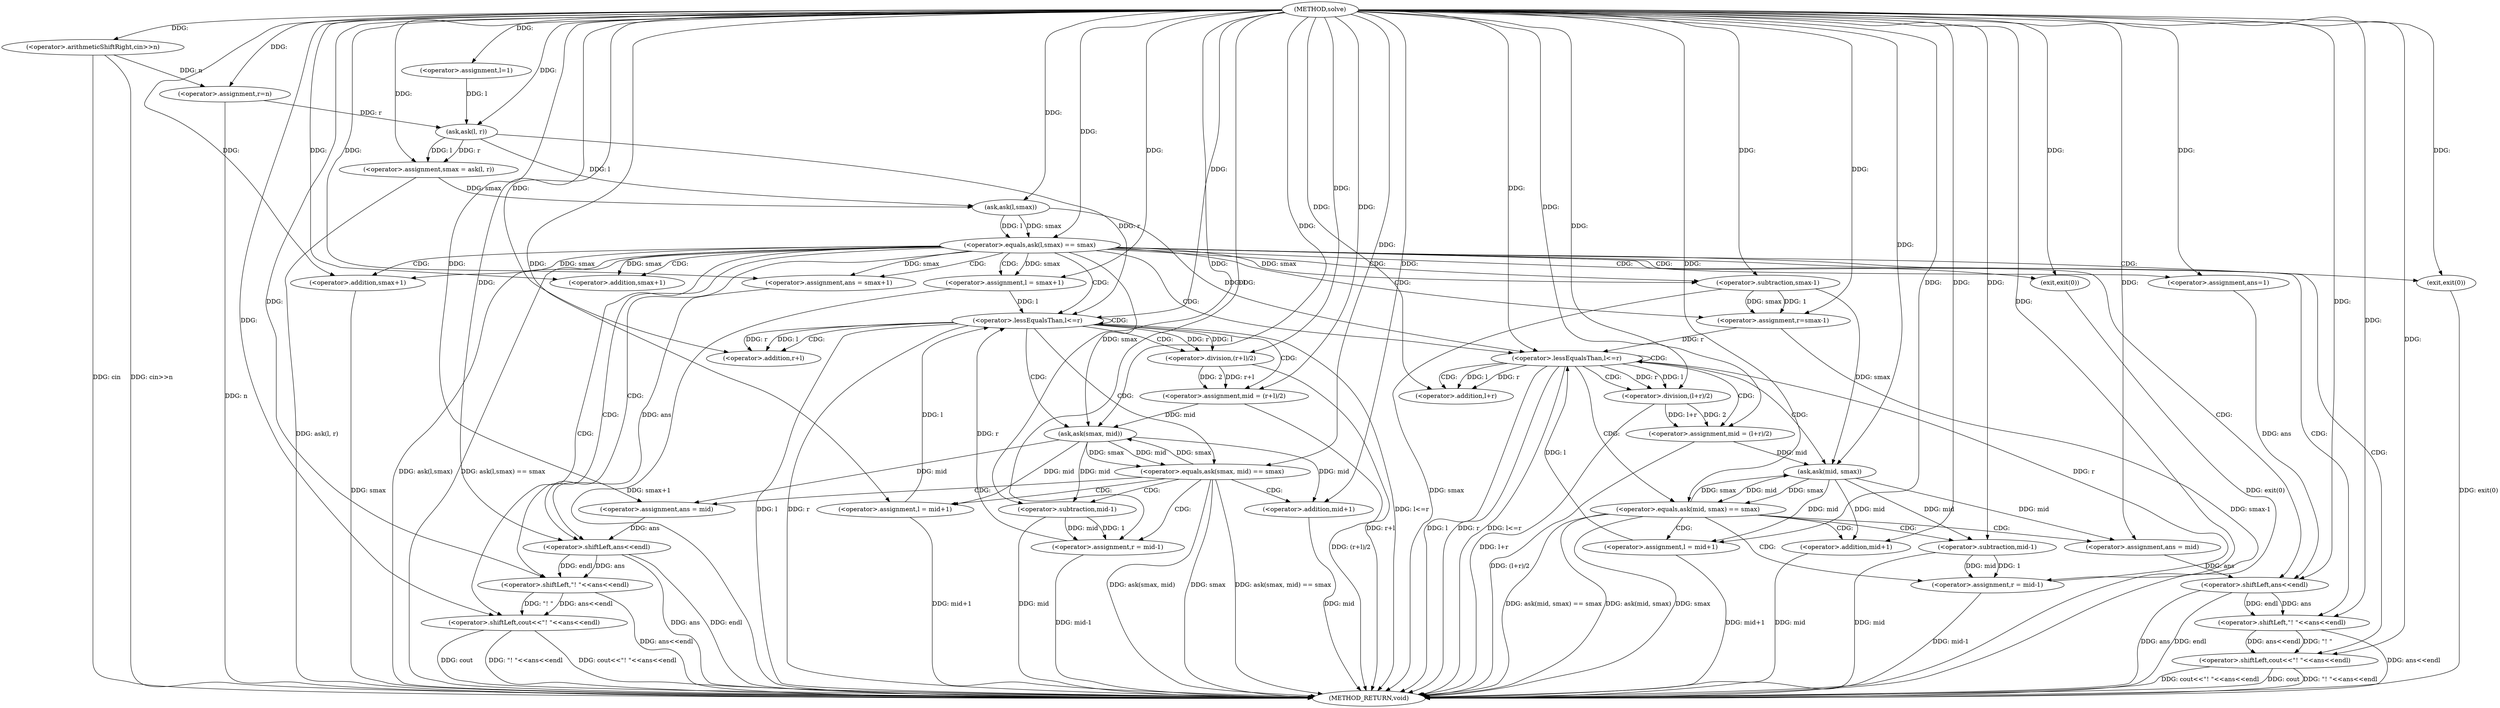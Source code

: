 digraph "solve" {  
"1000144" [label = "(METHOD,solve)" ]
"1000281" [label = "(METHOD_RETURN,void)" ]
"1000147" [label = "(<operator>.arithmeticShiftRight,cin>>n)" ]
"1000151" [label = "(<operator>.assignment,l=1)" ]
"1000155" [label = "(<operator>.assignment,r=n)" ]
"1000159" [label = "(<operator>.assignment,smax = ask(l, r))" ]
"1000165" [label = "(<operator>.equals,ask(l,smax) == smax)" ]
"1000161" [label = "(ask,ask(l, r))" ]
"1000172" [label = "(<operator>.assignment,ans=1)" ]
"1000175" [label = "(<operator>.assignment,r=smax-1)" ]
"1000215" [label = "(<operator>.shiftLeft,cout<<\"! \"<<ans<<endl)" ]
"1000222" [label = "(exit,exit(0))" ]
"1000166" [label = "(ask,ask(l,smax))" ]
"1000181" [label = "(<operator>.lessEqualsThan,l<=r)" ]
"1000227" [label = "(<operator>.assignment,ans = smax+1)" ]
"1000232" [label = "(<operator>.assignment,l = smax+1)" ]
"1000272" [label = "(<operator>.shiftLeft,cout<<\"! \"<<ans<<endl)" ]
"1000279" [label = "(exit,exit(0))" ]
"1000177" [label = "(<operator>.subtraction,smax-1)" ]
"1000186" [label = "(<operator>.assignment,mid = (l+r)/2)" ]
"1000217" [label = "(<operator>.shiftLeft,\"! \"<<ans<<endl)" ]
"1000238" [label = "(<operator>.lessEqualsThan,l<=r)" ]
"1000194" [label = "(<operator>.equals,ask(mid, smax) == smax)" ]
"1000219" [label = "(<operator>.shiftLeft,ans<<endl)" ]
"1000229" [label = "(<operator>.addition,smax+1)" ]
"1000234" [label = "(<operator>.addition,smax+1)" ]
"1000243" [label = "(<operator>.assignment,mid = (r+l)/2)" ]
"1000274" [label = "(<operator>.shiftLeft,\"! \"<<ans<<endl)" ]
"1000188" [label = "(<operator>.division,(l+r)/2)" ]
"1000200" [label = "(<operator>.assignment,ans = mid)" ]
"1000203" [label = "(<operator>.assignment,l = mid+1)" ]
"1000251" [label = "(<operator>.equals,ask(smax, mid) == smax)" ]
"1000276" [label = "(<operator>.shiftLeft,ans<<endl)" ]
"1000189" [label = "(<operator>.addition,l+r)" ]
"1000195" [label = "(ask,ask(mid, smax))" ]
"1000210" [label = "(<operator>.assignment,r = mid-1)" ]
"1000245" [label = "(<operator>.division,(r+l)/2)" ]
"1000257" [label = "(<operator>.assignment,ans = mid)" ]
"1000260" [label = "(<operator>.assignment,r = mid-1)" ]
"1000205" [label = "(<operator>.addition,mid+1)" ]
"1000246" [label = "(<operator>.addition,r+l)" ]
"1000252" [label = "(ask,ask(smax, mid))" ]
"1000267" [label = "(<operator>.assignment,l = mid+1)" ]
"1000212" [label = "(<operator>.subtraction,mid-1)" ]
"1000262" [label = "(<operator>.subtraction,mid-1)" ]
"1000269" [label = "(<operator>.addition,mid+1)" ]
  "1000147" -> "1000281"  [ label = "DDG: cin>>n"] 
  "1000155" -> "1000281"  [ label = "DDG: n"] 
  "1000159" -> "1000281"  [ label = "DDG: ask(l, r)"] 
  "1000165" -> "1000281"  [ label = "DDG: ask(l,smax)"] 
  "1000165" -> "1000281"  [ label = "DDG: ask(l,smax) == smax"] 
  "1000234" -> "1000281"  [ label = "DDG: smax"] 
  "1000232" -> "1000281"  [ label = "DDG: smax+1"] 
  "1000238" -> "1000281"  [ label = "DDG: l"] 
  "1000238" -> "1000281"  [ label = "DDG: r"] 
  "1000238" -> "1000281"  [ label = "DDG: l<=r"] 
  "1000272" -> "1000281"  [ label = "DDG: cout"] 
  "1000276" -> "1000281"  [ label = "DDG: ans"] 
  "1000276" -> "1000281"  [ label = "DDG: endl"] 
  "1000274" -> "1000281"  [ label = "DDG: ans<<endl"] 
  "1000272" -> "1000281"  [ label = "DDG: \"! \"<<ans<<endl"] 
  "1000272" -> "1000281"  [ label = "DDG: cout<<\"! \"<<ans<<endl"] 
  "1000279" -> "1000281"  [ label = "DDG: exit(0)"] 
  "1000245" -> "1000281"  [ label = "DDG: r+l"] 
  "1000243" -> "1000281"  [ label = "DDG: (r+l)/2"] 
  "1000251" -> "1000281"  [ label = "DDG: ask(smax, mid)"] 
  "1000251" -> "1000281"  [ label = "DDG: smax"] 
  "1000251" -> "1000281"  [ label = "DDG: ask(smax, mid) == smax"] 
  "1000269" -> "1000281"  [ label = "DDG: mid"] 
  "1000267" -> "1000281"  [ label = "DDG: mid+1"] 
  "1000262" -> "1000281"  [ label = "DDG: mid"] 
  "1000260" -> "1000281"  [ label = "DDG: mid-1"] 
  "1000177" -> "1000281"  [ label = "DDG: smax"] 
  "1000175" -> "1000281"  [ label = "DDG: smax-1"] 
  "1000181" -> "1000281"  [ label = "DDG: l"] 
  "1000181" -> "1000281"  [ label = "DDG: r"] 
  "1000181" -> "1000281"  [ label = "DDG: l<=r"] 
  "1000215" -> "1000281"  [ label = "DDG: cout"] 
  "1000219" -> "1000281"  [ label = "DDG: ans"] 
  "1000219" -> "1000281"  [ label = "DDG: endl"] 
  "1000217" -> "1000281"  [ label = "DDG: ans<<endl"] 
  "1000215" -> "1000281"  [ label = "DDG: \"! \"<<ans<<endl"] 
  "1000215" -> "1000281"  [ label = "DDG: cout<<\"! \"<<ans<<endl"] 
  "1000222" -> "1000281"  [ label = "DDG: exit(0)"] 
  "1000188" -> "1000281"  [ label = "DDG: l+r"] 
  "1000186" -> "1000281"  [ label = "DDG: (l+r)/2"] 
  "1000194" -> "1000281"  [ label = "DDG: ask(mid, smax)"] 
  "1000194" -> "1000281"  [ label = "DDG: smax"] 
  "1000194" -> "1000281"  [ label = "DDG: ask(mid, smax) == smax"] 
  "1000212" -> "1000281"  [ label = "DDG: mid"] 
  "1000210" -> "1000281"  [ label = "DDG: mid-1"] 
  "1000205" -> "1000281"  [ label = "DDG: mid"] 
  "1000203" -> "1000281"  [ label = "DDG: mid+1"] 
  "1000147" -> "1000281"  [ label = "DDG: cin"] 
  "1000144" -> "1000151"  [ label = "DDG: "] 
  "1000147" -> "1000155"  [ label = "DDG: n"] 
  "1000144" -> "1000155"  [ label = "DDG: "] 
  "1000161" -> "1000159"  [ label = "DDG: r"] 
  "1000161" -> "1000159"  [ label = "DDG: l"] 
  "1000144" -> "1000147"  [ label = "DDG: "] 
  "1000144" -> "1000159"  [ label = "DDG: "] 
  "1000151" -> "1000161"  [ label = "DDG: l"] 
  "1000144" -> "1000161"  [ label = "DDG: "] 
  "1000155" -> "1000161"  [ label = "DDG: r"] 
  "1000166" -> "1000165"  [ label = "DDG: smax"] 
  "1000166" -> "1000165"  [ label = "DDG: l"] 
  "1000144" -> "1000165"  [ label = "DDG: "] 
  "1000144" -> "1000172"  [ label = "DDG: "] 
  "1000177" -> "1000175"  [ label = "DDG: 1"] 
  "1000177" -> "1000175"  [ label = "DDG: smax"] 
  "1000161" -> "1000166"  [ label = "DDG: l"] 
  "1000144" -> "1000166"  [ label = "DDG: "] 
  "1000159" -> "1000166"  [ label = "DDG: smax"] 
  "1000144" -> "1000175"  [ label = "DDG: "] 
  "1000144" -> "1000215"  [ label = "DDG: "] 
  "1000217" -> "1000215"  [ label = "DDG: \"! \""] 
  "1000217" -> "1000215"  [ label = "DDG: ans<<endl"] 
  "1000144" -> "1000222"  [ label = "DDG: "] 
  "1000144" -> "1000227"  [ label = "DDG: "] 
  "1000165" -> "1000227"  [ label = "DDG: smax"] 
  "1000144" -> "1000232"  [ label = "DDG: "] 
  "1000165" -> "1000232"  [ label = "DDG: smax"] 
  "1000165" -> "1000177"  [ label = "DDG: smax"] 
  "1000144" -> "1000177"  [ label = "DDG: "] 
  "1000166" -> "1000181"  [ label = "DDG: l"] 
  "1000203" -> "1000181"  [ label = "DDG: l"] 
  "1000144" -> "1000181"  [ label = "DDG: "] 
  "1000175" -> "1000181"  [ label = "DDG: r"] 
  "1000210" -> "1000181"  [ label = "DDG: r"] 
  "1000188" -> "1000186"  [ label = "DDG: 2"] 
  "1000188" -> "1000186"  [ label = "DDG: l+r"] 
  "1000144" -> "1000217"  [ label = "DDG: "] 
  "1000219" -> "1000217"  [ label = "DDG: ans"] 
  "1000219" -> "1000217"  [ label = "DDG: endl"] 
  "1000144" -> "1000272"  [ label = "DDG: "] 
  "1000274" -> "1000272"  [ label = "DDG: ans<<endl"] 
  "1000274" -> "1000272"  [ label = "DDG: \"! \""] 
  "1000144" -> "1000279"  [ label = "DDG: "] 
  "1000144" -> "1000186"  [ label = "DDG: "] 
  "1000172" -> "1000219"  [ label = "DDG: ans"] 
  "1000200" -> "1000219"  [ label = "DDG: ans"] 
  "1000144" -> "1000219"  [ label = "DDG: "] 
  "1000165" -> "1000229"  [ label = "DDG: smax"] 
  "1000144" -> "1000229"  [ label = "DDG: "] 
  "1000144" -> "1000234"  [ label = "DDG: "] 
  "1000165" -> "1000234"  [ label = "DDG: smax"] 
  "1000232" -> "1000238"  [ label = "DDG: l"] 
  "1000267" -> "1000238"  [ label = "DDG: l"] 
  "1000144" -> "1000238"  [ label = "DDG: "] 
  "1000161" -> "1000238"  [ label = "DDG: r"] 
  "1000260" -> "1000238"  [ label = "DDG: r"] 
  "1000245" -> "1000243"  [ label = "DDG: r+l"] 
  "1000245" -> "1000243"  [ label = "DDG: 2"] 
  "1000144" -> "1000274"  [ label = "DDG: "] 
  "1000276" -> "1000274"  [ label = "DDG: endl"] 
  "1000276" -> "1000274"  [ label = "DDG: ans"] 
  "1000181" -> "1000188"  [ label = "DDG: r"] 
  "1000144" -> "1000188"  [ label = "DDG: "] 
  "1000181" -> "1000188"  [ label = "DDG: l"] 
  "1000195" -> "1000194"  [ label = "DDG: smax"] 
  "1000195" -> "1000194"  [ label = "DDG: mid"] 
  "1000144" -> "1000194"  [ label = "DDG: "] 
  "1000195" -> "1000200"  [ label = "DDG: mid"] 
  "1000144" -> "1000200"  [ label = "DDG: "] 
  "1000144" -> "1000203"  [ label = "DDG: "] 
  "1000195" -> "1000203"  [ label = "DDG: mid"] 
  "1000144" -> "1000243"  [ label = "DDG: "] 
  "1000227" -> "1000276"  [ label = "DDG: ans"] 
  "1000257" -> "1000276"  [ label = "DDG: ans"] 
  "1000144" -> "1000276"  [ label = "DDG: "] 
  "1000181" -> "1000189"  [ label = "DDG: l"] 
  "1000144" -> "1000189"  [ label = "DDG: "] 
  "1000181" -> "1000189"  [ label = "DDG: r"] 
  "1000186" -> "1000195"  [ label = "DDG: mid"] 
  "1000144" -> "1000195"  [ label = "DDG: "] 
  "1000177" -> "1000195"  [ label = "DDG: smax"] 
  "1000194" -> "1000195"  [ label = "DDG: smax"] 
  "1000212" -> "1000210"  [ label = "DDG: 1"] 
  "1000212" -> "1000210"  [ label = "DDG: mid"] 
  "1000238" -> "1000245"  [ label = "DDG: r"] 
  "1000144" -> "1000245"  [ label = "DDG: "] 
  "1000238" -> "1000245"  [ label = "DDG: l"] 
  "1000252" -> "1000251"  [ label = "DDG: mid"] 
  "1000252" -> "1000251"  [ label = "DDG: smax"] 
  "1000144" -> "1000251"  [ label = "DDG: "] 
  "1000252" -> "1000257"  [ label = "DDG: mid"] 
  "1000144" -> "1000257"  [ label = "DDG: "] 
  "1000262" -> "1000260"  [ label = "DDG: mid"] 
  "1000262" -> "1000260"  [ label = "DDG: 1"] 
  "1000144" -> "1000205"  [ label = "DDG: "] 
  "1000195" -> "1000205"  [ label = "DDG: mid"] 
  "1000144" -> "1000210"  [ label = "DDG: "] 
  "1000238" -> "1000246"  [ label = "DDG: r"] 
  "1000144" -> "1000246"  [ label = "DDG: "] 
  "1000238" -> "1000246"  [ label = "DDG: l"] 
  "1000251" -> "1000252"  [ label = "DDG: smax"] 
  "1000144" -> "1000252"  [ label = "DDG: "] 
  "1000165" -> "1000252"  [ label = "DDG: smax"] 
  "1000243" -> "1000252"  [ label = "DDG: mid"] 
  "1000144" -> "1000260"  [ label = "DDG: "] 
  "1000144" -> "1000267"  [ label = "DDG: "] 
  "1000252" -> "1000267"  [ label = "DDG: mid"] 
  "1000195" -> "1000212"  [ label = "DDG: mid"] 
  "1000144" -> "1000212"  [ label = "DDG: "] 
  "1000144" -> "1000262"  [ label = "DDG: "] 
  "1000252" -> "1000262"  [ label = "DDG: mid"] 
  "1000252" -> "1000269"  [ label = "DDG: mid"] 
  "1000144" -> "1000269"  [ label = "DDG: "] 
  "1000165" -> "1000238"  [ label = "CDG: "] 
  "1000165" -> "1000276"  [ label = "CDG: "] 
  "1000165" -> "1000227"  [ label = "CDG: "] 
  "1000165" -> "1000229"  [ label = "CDG: "] 
  "1000165" -> "1000274"  [ label = "CDG: "] 
  "1000165" -> "1000172"  [ label = "CDG: "] 
  "1000165" -> "1000219"  [ label = "CDG: "] 
  "1000165" -> "1000215"  [ label = "CDG: "] 
  "1000165" -> "1000234"  [ label = "CDG: "] 
  "1000165" -> "1000272"  [ label = "CDG: "] 
  "1000165" -> "1000222"  [ label = "CDG: "] 
  "1000165" -> "1000175"  [ label = "CDG: "] 
  "1000165" -> "1000217"  [ label = "CDG: "] 
  "1000165" -> "1000177"  [ label = "CDG: "] 
  "1000165" -> "1000279"  [ label = "CDG: "] 
  "1000165" -> "1000232"  [ label = "CDG: "] 
  "1000165" -> "1000181"  [ label = "CDG: "] 
  "1000181" -> "1000195"  [ label = "CDG: "] 
  "1000181" -> "1000186"  [ label = "CDG: "] 
  "1000181" -> "1000189"  [ label = "CDG: "] 
  "1000181" -> "1000188"  [ label = "CDG: "] 
  "1000181" -> "1000194"  [ label = "CDG: "] 
  "1000181" -> "1000181"  [ label = "CDG: "] 
  "1000238" -> "1000246"  [ label = "CDG: "] 
  "1000238" -> "1000238"  [ label = "CDG: "] 
  "1000238" -> "1000243"  [ label = "CDG: "] 
  "1000238" -> "1000251"  [ label = "CDG: "] 
  "1000238" -> "1000252"  [ label = "CDG: "] 
  "1000238" -> "1000245"  [ label = "CDG: "] 
  "1000194" -> "1000200"  [ label = "CDG: "] 
  "1000194" -> "1000212"  [ label = "CDG: "] 
  "1000194" -> "1000210"  [ label = "CDG: "] 
  "1000194" -> "1000203"  [ label = "CDG: "] 
  "1000194" -> "1000205"  [ label = "CDG: "] 
  "1000251" -> "1000260"  [ label = "CDG: "] 
  "1000251" -> "1000262"  [ label = "CDG: "] 
  "1000251" -> "1000269"  [ label = "CDG: "] 
  "1000251" -> "1000267"  [ label = "CDG: "] 
  "1000251" -> "1000257"  [ label = "CDG: "] 
}
